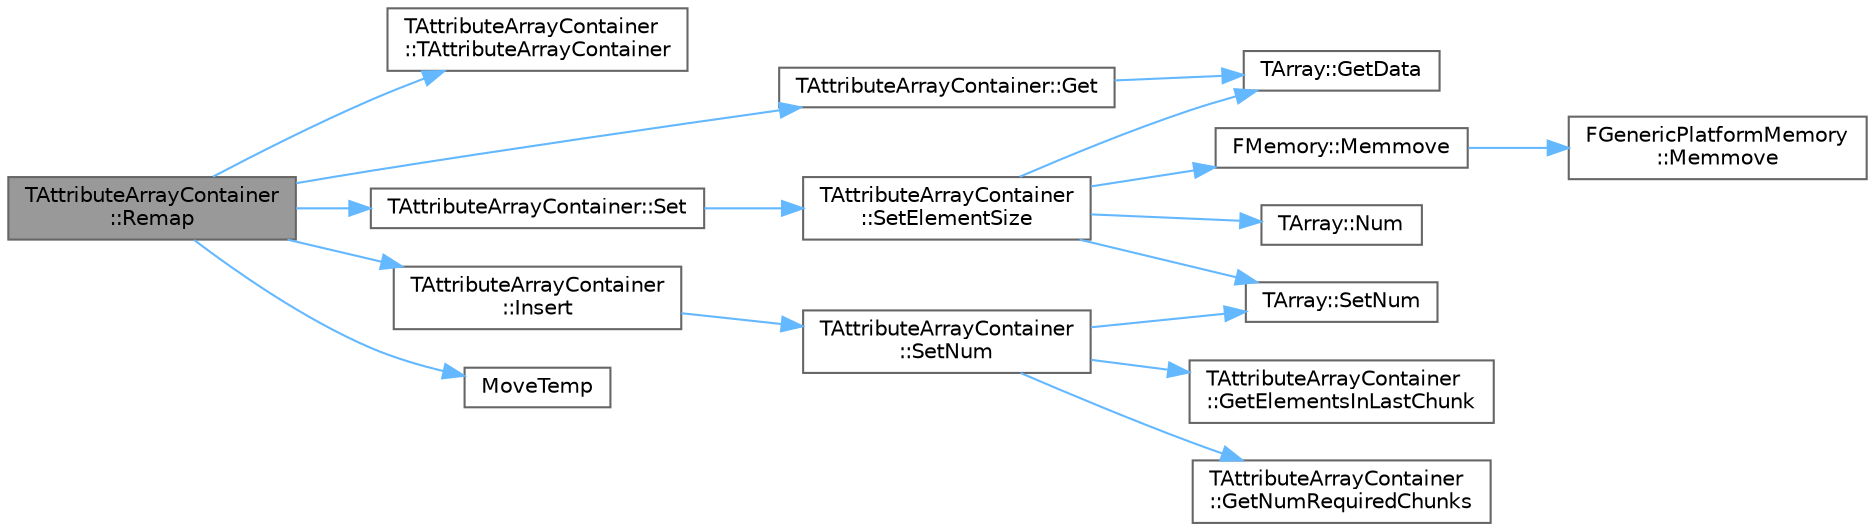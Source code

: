 digraph "TAttributeArrayContainer::Remap"
{
 // INTERACTIVE_SVG=YES
 // LATEX_PDF_SIZE
  bgcolor="transparent";
  edge [fontname=Helvetica,fontsize=10,labelfontname=Helvetica,labelfontsize=10];
  node [fontname=Helvetica,fontsize=10,shape=box,height=0.2,width=0.4];
  rankdir="LR";
  Node1 [id="Node000001",label="TAttributeArrayContainer\l::Remap",height=0.2,width=0.4,color="gray40", fillcolor="grey60", style="filled", fontcolor="black",tooltip="Remaps elements according to the passed remapping table."];
  Node1 -> Node2 [id="edge1_Node000001_Node000002",color="steelblue1",style="solid",tooltip=" "];
  Node2 [id="Node000002",label="TAttributeArrayContainer\l::TAttributeArrayContainer",height=0.2,width=0.4,color="grey40", fillcolor="white", style="filled",URL="$de/d02/classTAttributeArrayContainer.html#a021f1c7cd33b76207c2e51a16f686f2e",tooltip=" "];
  Node1 -> Node3 [id="edge2_Node000001_Node000003",color="steelblue1",style="solid",tooltip=" "];
  Node3 [id="Node000003",label="TAttributeArrayContainer::Get",height=0.2,width=0.4,color="grey40", fillcolor="white", style="filled",URL="$de/d02/classTAttributeArrayContainer.html#a52caf0fd5f21b31e5080c1929db36e9f",tooltip="Gets the array attribute at the given index as a TArrayView."];
  Node3 -> Node4 [id="edge3_Node000003_Node000004",color="steelblue1",style="solid",tooltip=" "];
  Node4 [id="Node000004",label="TArray::GetData",height=0.2,width=0.4,color="grey40", fillcolor="white", style="filled",URL="$d4/d52/classTArray.html#a5b7af561ae2c8731aca5c33c736fb4f2",tooltip="Helper function for returning a typed pointer to the first array entry."];
  Node1 -> Node5 [id="edge4_Node000001_Node000005",color="steelblue1",style="solid",tooltip=" "];
  Node5 [id="Node000005",label="TAttributeArrayContainer\l::Insert",height=0.2,width=0.4,color="grey40", fillcolor="white", style="filled",URL="$de/d02/classTAttributeArrayContainer.html#ad7aa0dd65b50353ea38329248d4d2050",tooltip="Expands the array if necessary so that the passed element index is valid."];
  Node5 -> Node6 [id="edge5_Node000005_Node000006",color="steelblue1",style="solid",tooltip=" "];
  Node6 [id="Node000006",label="TAttributeArrayContainer\l::SetNum",height=0.2,width=0.4,color="grey40", fillcolor="white", style="filled",URL="$de/d02/classTAttributeArrayContainer.html#a752e5656db027f52363a9455e0e991a1",tooltip="Sets the number of elements, each element itself being a subarray of items of type AttributeType."];
  Node6 -> Node7 [id="edge6_Node000006_Node000007",color="steelblue1",style="solid",tooltip=" "];
  Node7 [id="Node000007",label="TAttributeArrayContainer\l::GetElementsInLastChunk",height=0.2,width=0.4,color="grey40", fillcolor="white", style="filled",URL="$de/d02/classTAttributeArrayContainer.html#aa4a42f7db7b66859e40dcaedf67ae6a2",tooltip=" "];
  Node6 -> Node8 [id="edge7_Node000006_Node000008",color="steelblue1",style="solid",tooltip=" "];
  Node8 [id="Node000008",label="TAttributeArrayContainer\l::GetNumRequiredChunks",height=0.2,width=0.4,color="grey40", fillcolor="white", style="filled",URL="$de/d02/classTAttributeArrayContainer.html#a83c9ea15b72390e09e3a6df43f5a1bf3",tooltip=" "];
  Node6 -> Node9 [id="edge8_Node000006_Node000009",color="steelblue1",style="solid",tooltip=" "];
  Node9 [id="Node000009",label="TArray::SetNum",height=0.2,width=0.4,color="grey40", fillcolor="white", style="filled",URL="$d4/d52/classTArray.html#a38b903bce3a5367f41d2268ee6a58d0a",tooltip="Resizes array to given number of elements."];
  Node1 -> Node10 [id="edge9_Node000001_Node000010",color="steelblue1",style="solid",tooltip=" "];
  Node10 [id="Node000010",label="MoveTemp",height=0.2,width=0.4,color="grey40", fillcolor="white", style="filled",URL="$d4/d24/UnrealTemplate_8h.html#ad5e6c049aeb9c9115fec514ba581dbb6",tooltip="MoveTemp will cast a reference to an rvalue reference."];
  Node1 -> Node11 [id="edge10_Node000001_Node000011",color="steelblue1",style="solid",tooltip=" "];
  Node11 [id="Node000011",label="TAttributeArrayContainer::Set",height=0.2,width=0.4,color="grey40", fillcolor="white", style="filled",URL="$de/d02/classTAttributeArrayContainer.html#ac1508053bdbd5aa375c96b6e4c29934f",tooltip="Sets the attribute array at the given index to the given TArrayView."];
  Node11 -> Node12 [id="edge11_Node000011_Node000012",color="steelblue1",style="solid",tooltip=" "];
  Node12 [id="Node000012",label="TAttributeArrayContainer\l::SetElementSize",height=0.2,width=0.4,color="grey40", fillcolor="white", style="filled",URL="$de/d02/classTAttributeArrayContainer.html#a885f92217e341bfefbf106fcbb0bc725",tooltip="Sets the given attribute array element to have the given number of subarray elements."];
  Node12 -> Node4 [id="edge12_Node000012_Node000004",color="steelblue1",style="solid",tooltip=" "];
  Node12 -> Node13 [id="edge13_Node000012_Node000013",color="steelblue1",style="solid",tooltip=" "];
  Node13 [id="Node000013",label="FMemory::Memmove",height=0.2,width=0.4,color="grey40", fillcolor="white", style="filled",URL="$de/d4a/structFMemory.html#a79d3be0945272bfb7e90a7f627c417e4",tooltip=" "];
  Node13 -> Node14 [id="edge14_Node000013_Node000014",color="steelblue1",style="solid",tooltip=" "];
  Node14 [id="Node000014",label="FGenericPlatformMemory\l::Memmove",height=0.2,width=0.4,color="grey40", fillcolor="white", style="filled",URL="$d3/dfd/structFGenericPlatformMemory.html#a6764c99e53febebbd69236190a4675bd",tooltip="Copies count bytes of characters from Src to Dest."];
  Node12 -> Node15 [id="edge15_Node000012_Node000015",color="steelblue1",style="solid",tooltip=" "];
  Node15 [id="Node000015",label="TArray::Num",height=0.2,width=0.4,color="grey40", fillcolor="white", style="filled",URL="$d4/d52/classTArray.html#adcbf9ca48677a9c0c3830cd862dd40d8",tooltip="Returns number of elements in array."];
  Node12 -> Node9 [id="edge16_Node000012_Node000009",color="steelblue1",style="solid",tooltip=" "];
}
